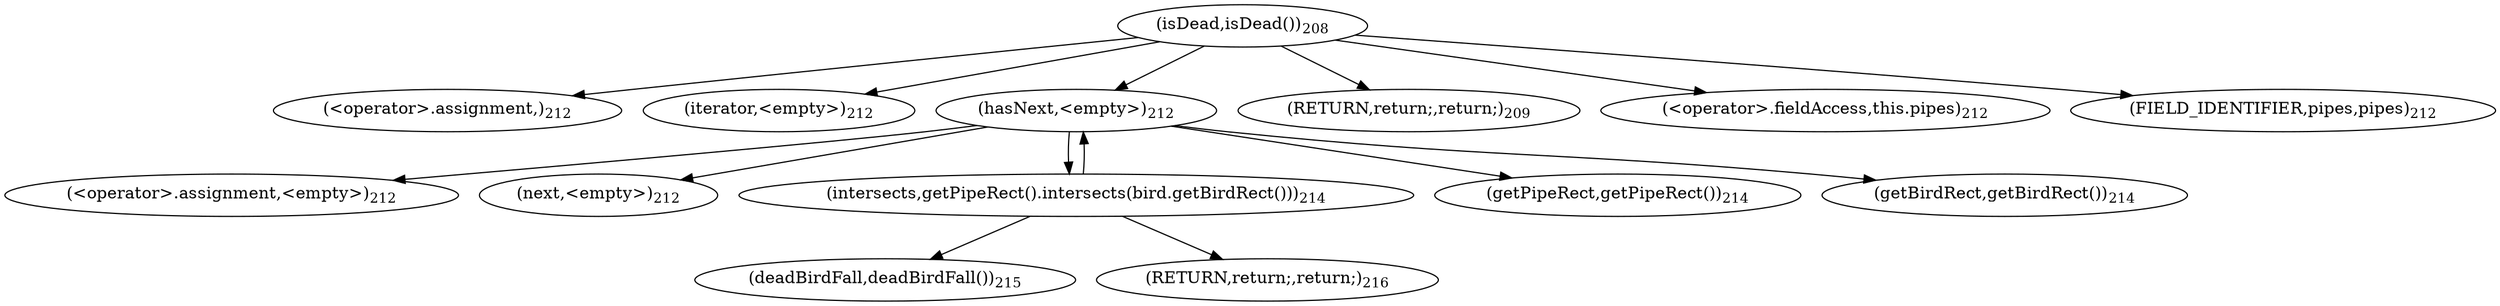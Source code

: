 digraph "isCollideBird" {  
"724" [label = <(&lt;operator&gt;.assignment,)<SUB>212</SUB>> ]
"719" [label = <(isDead,isDead())<SUB>208</SUB>> ]
"726" [label = <(iterator,&lt;empty&gt;)<SUB>212</SUB>> ]
"731" [label = <(hasNext,&lt;empty&gt;)<SUB>212</SUB>> ]
"722" [label = <(RETURN,return;,return;)<SUB>209</SUB>> ]
"727" [label = <(&lt;operator&gt;.fieldAccess,this.pipes)<SUB>212</SUB>> ]
"735" [label = <(&lt;operator&gt;.assignment,&lt;empty&gt;)<SUB>212</SUB>> ]
"729" [label = <(FIELD_IDENTIFIER,pipes,pipes)<SUB>212</SUB>> ]
"737" [label = <(next,&lt;empty&gt;)<SUB>212</SUB>> ]
"740" [label = <(intersects,getPipeRect().intersects(bird.getBirdRect()))<SUB>214</SUB>> ]
"741" [label = <(getPipeRect,getPipeRect())<SUB>214</SUB>> ]
"743" [label = <(getBirdRect,getBirdRect())<SUB>214</SUB>> ]
"746" [label = <(deadBirdFall,deadBirdFall())<SUB>215</SUB>> ]
"748" [label = <(RETURN,return;,return;)<SUB>216</SUB>> ]
  "719" -> "731" 
  "719" -> "729" 
  "719" -> "727" 
  "719" -> "726" 
  "719" -> "722" 
  "719" -> "724" 
  "731" -> "735" 
  "731" -> "743" 
  "731" -> "741" 
  "731" -> "737" 
  "731" -> "740" 
  "740" -> "731" 
  "740" -> "746" 
  "740" -> "748" 
}
